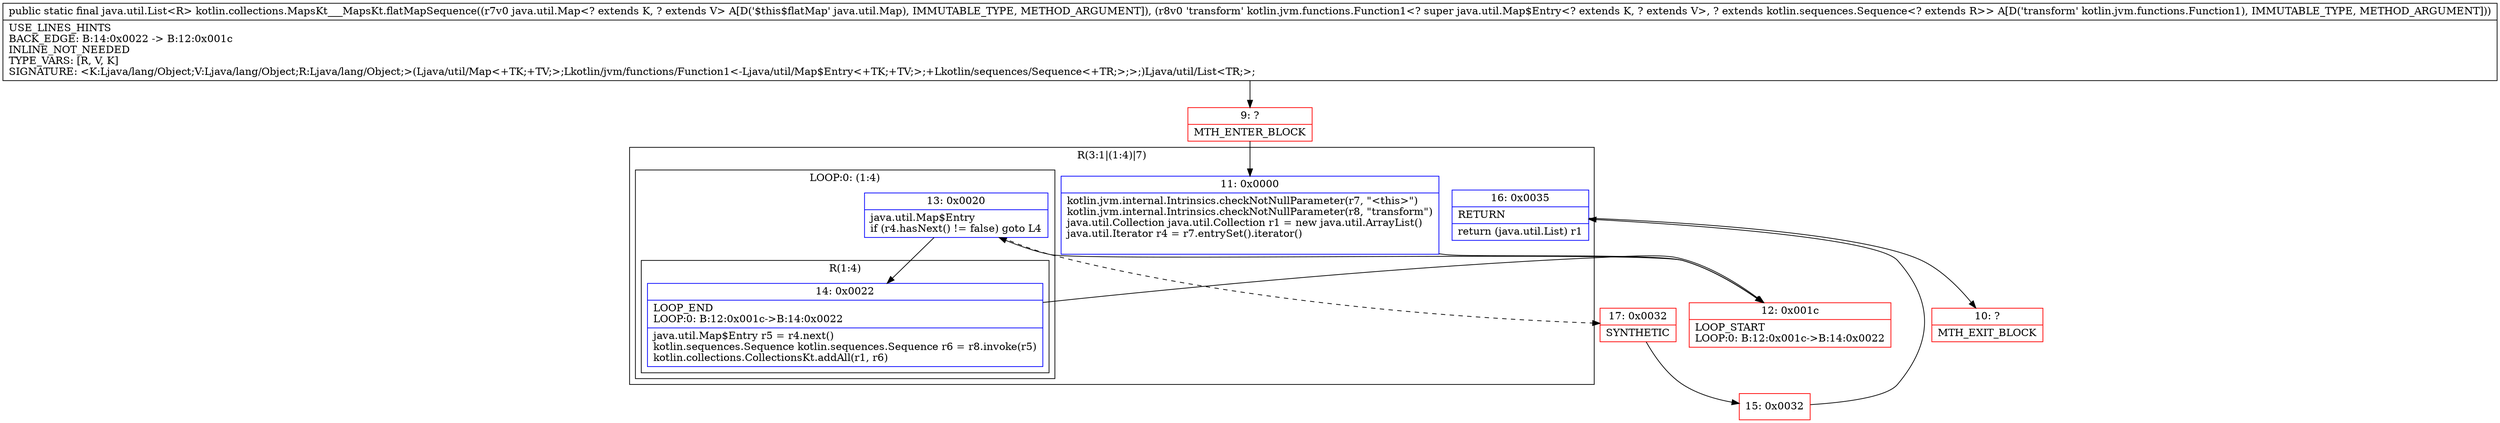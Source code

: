 digraph "CFG forkotlin.collections.MapsKt___MapsKt.flatMapSequence(Ljava\/util\/Map;Lkotlin\/jvm\/functions\/Function1;)Ljava\/util\/List;" {
subgraph cluster_Region_1608355441 {
label = "R(3:1|(1:4)|7)";
node [shape=record,color=blue];
Node_11 [shape=record,label="{11\:\ 0x0000|kotlin.jvm.internal.Intrinsics.checkNotNullParameter(r7, \"\<this\>\")\lkotlin.jvm.internal.Intrinsics.checkNotNullParameter(r8, \"transform\")\ljava.util.Collection java.util.Collection r1 = new java.util.ArrayList()\ljava.util.Iterator r4 = r7.entrySet().iterator()\l\l}"];
subgraph cluster_LoopRegion_402626750 {
label = "LOOP:0: (1:4)";
node [shape=record,color=blue];
Node_13 [shape=record,label="{13\:\ 0x0020|java.util.Map$Entry \lif (r4.hasNext() != false) goto L4\l}"];
subgraph cluster_Region_136657153 {
label = "R(1:4)";
node [shape=record,color=blue];
Node_14 [shape=record,label="{14\:\ 0x0022|LOOP_END\lLOOP:0: B:12:0x001c\-\>B:14:0x0022\l|java.util.Map$Entry r5 = r4.next()\lkotlin.sequences.Sequence kotlin.sequences.Sequence r6 = r8.invoke(r5)\lkotlin.collections.CollectionsKt.addAll(r1, r6)\l}"];
}
}
Node_16 [shape=record,label="{16\:\ 0x0035|RETURN\l|return (java.util.List) r1\l}"];
}
Node_9 [shape=record,color=red,label="{9\:\ ?|MTH_ENTER_BLOCK\l}"];
Node_12 [shape=record,color=red,label="{12\:\ 0x001c|LOOP_START\lLOOP:0: B:12:0x001c\-\>B:14:0x0022\l}"];
Node_17 [shape=record,color=red,label="{17\:\ 0x0032|SYNTHETIC\l}"];
Node_15 [shape=record,color=red,label="{15\:\ 0x0032}"];
Node_10 [shape=record,color=red,label="{10\:\ ?|MTH_EXIT_BLOCK\l}"];
MethodNode[shape=record,label="{public static final java.util.List\<R\> kotlin.collections.MapsKt___MapsKt.flatMapSequence((r7v0 java.util.Map\<? extends K, ? extends V\> A[D('$this$flatMap' java.util.Map), IMMUTABLE_TYPE, METHOD_ARGUMENT]), (r8v0 'transform' kotlin.jvm.functions.Function1\<? super java.util.Map$Entry\<? extends K, ? extends V\>, ? extends kotlin.sequences.Sequence\<? extends R\>\> A[D('transform' kotlin.jvm.functions.Function1), IMMUTABLE_TYPE, METHOD_ARGUMENT]))  | USE_LINES_HINTS\lBACK_EDGE: B:14:0x0022 \-\> B:12:0x001c\lINLINE_NOT_NEEDED\lTYPE_VARS: [R, V, K]\lSIGNATURE: \<K:Ljava\/lang\/Object;V:Ljava\/lang\/Object;R:Ljava\/lang\/Object;\>(Ljava\/util\/Map\<+TK;+TV;\>;Lkotlin\/jvm\/functions\/Function1\<\-Ljava\/util\/Map$Entry\<+TK;+TV;\>;+Lkotlin\/sequences\/Sequence\<+TR;\>;\>;)Ljava\/util\/List\<TR;\>;\l}"];
MethodNode -> Node_9;Node_11 -> Node_12;
Node_13 -> Node_14;
Node_13 -> Node_17[style=dashed];
Node_14 -> Node_12;
Node_16 -> Node_10;
Node_9 -> Node_11;
Node_12 -> Node_13;
Node_17 -> Node_15;
Node_15 -> Node_16;
}

